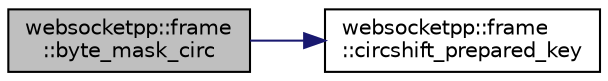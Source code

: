 digraph "websocketpp::frame::byte_mask_circ"
{
  edge [fontname="Helvetica",fontsize="10",labelfontname="Helvetica",labelfontsize="10"];
  node [fontname="Helvetica",fontsize="10",shape=record];
  rankdir="LR";
  Node7 [label="websocketpp::frame\l::byte_mask_circ",height=0.2,width=0.4,color="black", fillcolor="grey75", style="filled", fontcolor="black"];
  Node7 -> Node8 [color="midnightblue",fontsize="10",style="solid",fontname="Helvetica"];
  Node8 [label="websocketpp::frame\l::circshift_prepared_key",height=0.2,width=0.4,color="black", fillcolor="white", style="filled",URL="$namespacewebsocketpp_1_1frame.html#a76bf120d54d47d760eb8bd803572b004",tooltip="circularly shifts the supplied prepared masking key by offset bytes "];
}
